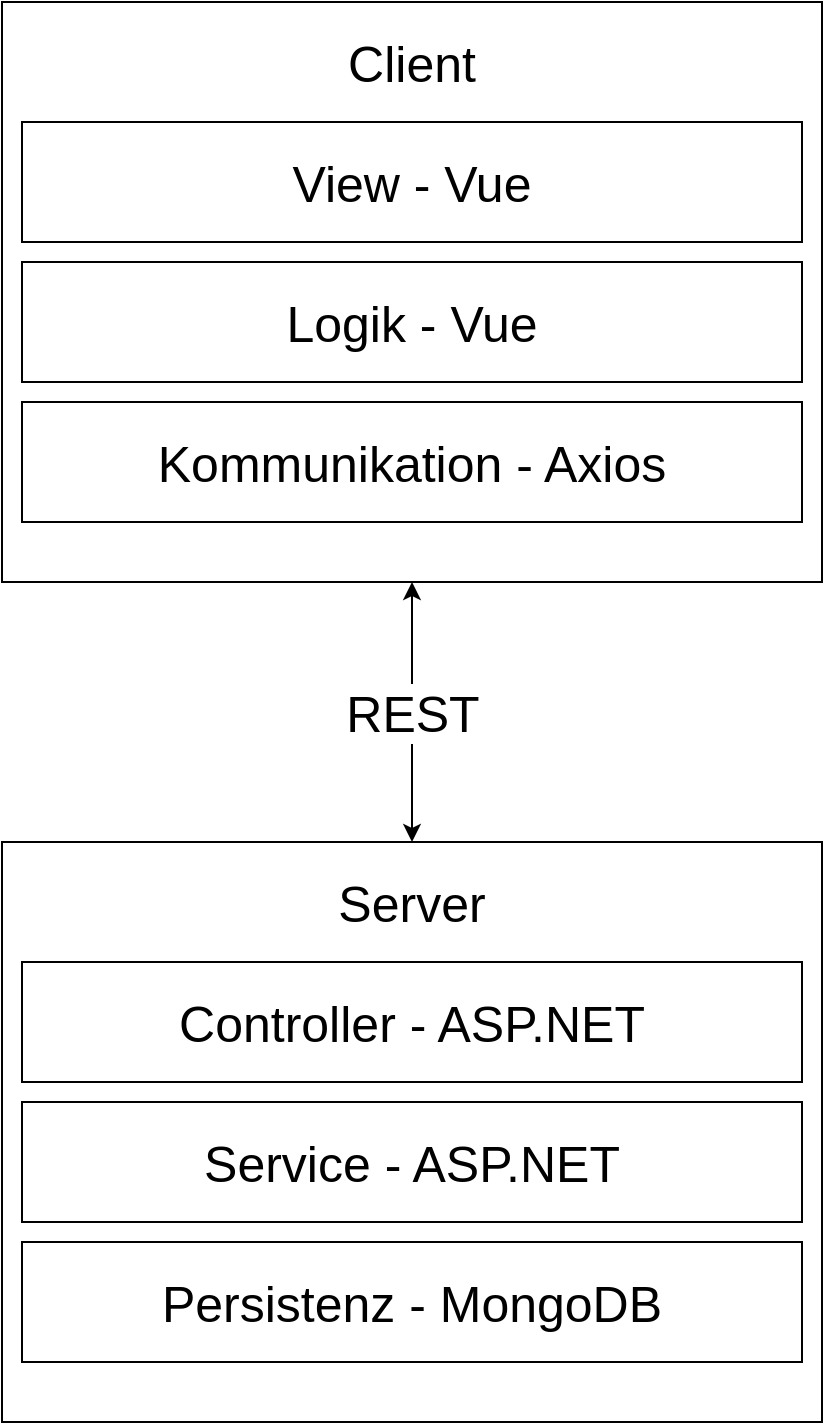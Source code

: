 <mxfile version="14.7.3" type="device"><diagram id="RS3qZqzY3YxBQfPOisnb" name="Page-1"><mxGraphModel dx="1422" dy="832" grid="1" gridSize="10" guides="1" tooltips="1" connect="1" arrows="1" fold="1" page="1" pageScale="1" pageWidth="827" pageHeight="1169" math="0" shadow="0"><root><mxCell id="0"/><mxCell id="1" parent="0"/><mxCell id="tfGI8peo3Rmd8d8_rioe-1" value="" style="rounded=0;whiteSpace=wrap;html=1;" vertex="1" parent="1"><mxGeometry x="230" y="140" width="410" height="290" as="geometry"/></mxCell><mxCell id="tfGI8peo3Rmd8d8_rioe-2" value="&lt;font style=&quot;font-size: 25px&quot;&gt;Client&lt;/font&gt;" style="text;html=1;strokeColor=none;fillColor=none;align=center;verticalAlign=middle;whiteSpace=wrap;rounded=0;" vertex="1" parent="1"><mxGeometry x="372" y="140" width="126" height="60" as="geometry"/></mxCell><mxCell id="tfGI8peo3Rmd8d8_rioe-3" value="&lt;font style=&quot;font-size: 25px&quot;&gt;View - Vue&lt;/font&gt;" style="rounded=0;whiteSpace=wrap;html=1;" vertex="1" parent="1"><mxGeometry x="240" y="200" width="390" height="60" as="geometry"/></mxCell><mxCell id="tfGI8peo3Rmd8d8_rioe-4" value="&lt;font style=&quot;font-size: 25px&quot;&gt;Logik - Vue&lt;/font&gt;" style="rounded=0;whiteSpace=wrap;html=1;" vertex="1" parent="1"><mxGeometry x="240" y="270" width="390" height="60" as="geometry"/></mxCell><mxCell id="tfGI8peo3Rmd8d8_rioe-5" value="&lt;font style=&quot;font-size: 25px&quot;&gt;Kommunikation - Axios&lt;/font&gt;" style="rounded=0;whiteSpace=wrap;html=1;" vertex="1" parent="1"><mxGeometry x="240" y="340" width="390" height="60" as="geometry"/></mxCell><mxCell id="tfGI8peo3Rmd8d8_rioe-6" value="" style="rounded=0;whiteSpace=wrap;html=1;" vertex="1" parent="1"><mxGeometry x="230" y="560" width="410" height="290" as="geometry"/></mxCell><mxCell id="tfGI8peo3Rmd8d8_rioe-7" value="&lt;font style=&quot;font-size: 25px&quot;&gt;Server&lt;/font&gt;" style="text;html=1;strokeColor=none;fillColor=none;align=center;verticalAlign=middle;whiteSpace=wrap;rounded=0;" vertex="1" parent="1"><mxGeometry x="372" y="560" width="126" height="60" as="geometry"/></mxCell><mxCell id="tfGI8peo3Rmd8d8_rioe-8" value="&lt;font style=&quot;font-size: 25px&quot;&gt;Controller - ASP.NET&lt;/font&gt;" style="rounded=0;whiteSpace=wrap;html=1;" vertex="1" parent="1"><mxGeometry x="240" y="620" width="390" height="60" as="geometry"/></mxCell><mxCell id="tfGI8peo3Rmd8d8_rioe-9" value="&lt;font style=&quot;font-size: 25px&quot;&gt;Service - ASP.NET&lt;/font&gt;" style="rounded=0;whiteSpace=wrap;html=1;" vertex="1" parent="1"><mxGeometry x="240" y="690" width="390" height="60" as="geometry"/></mxCell><mxCell id="tfGI8peo3Rmd8d8_rioe-10" value="&lt;font style=&quot;font-size: 25px&quot;&gt;Persistenz - MongoDB&lt;/font&gt;" style="rounded=0;whiteSpace=wrap;html=1;" vertex="1" parent="1"><mxGeometry x="240" y="760" width="390" height="60" as="geometry"/></mxCell><mxCell id="tfGI8peo3Rmd8d8_rioe-12" value="&lt;font style=&quot;font-size: 25px&quot;&gt;REST&lt;/font&gt;" style="endArrow=classic;startArrow=classic;html=1;entryX=0.5;entryY=1;entryDx=0;entryDy=0;exitX=0.5;exitY=0;exitDx=0;exitDy=0;" edge="1" parent="1" source="tfGI8peo3Rmd8d8_rioe-7" target="tfGI8peo3Rmd8d8_rioe-1"><mxGeometry width="50" height="50" relative="1" as="geometry"><mxPoint x="410" y="530" as="sourcePoint"/><mxPoint x="450" y="450" as="targetPoint"/></mxGeometry></mxCell></root></mxGraphModel></diagram></mxfile>